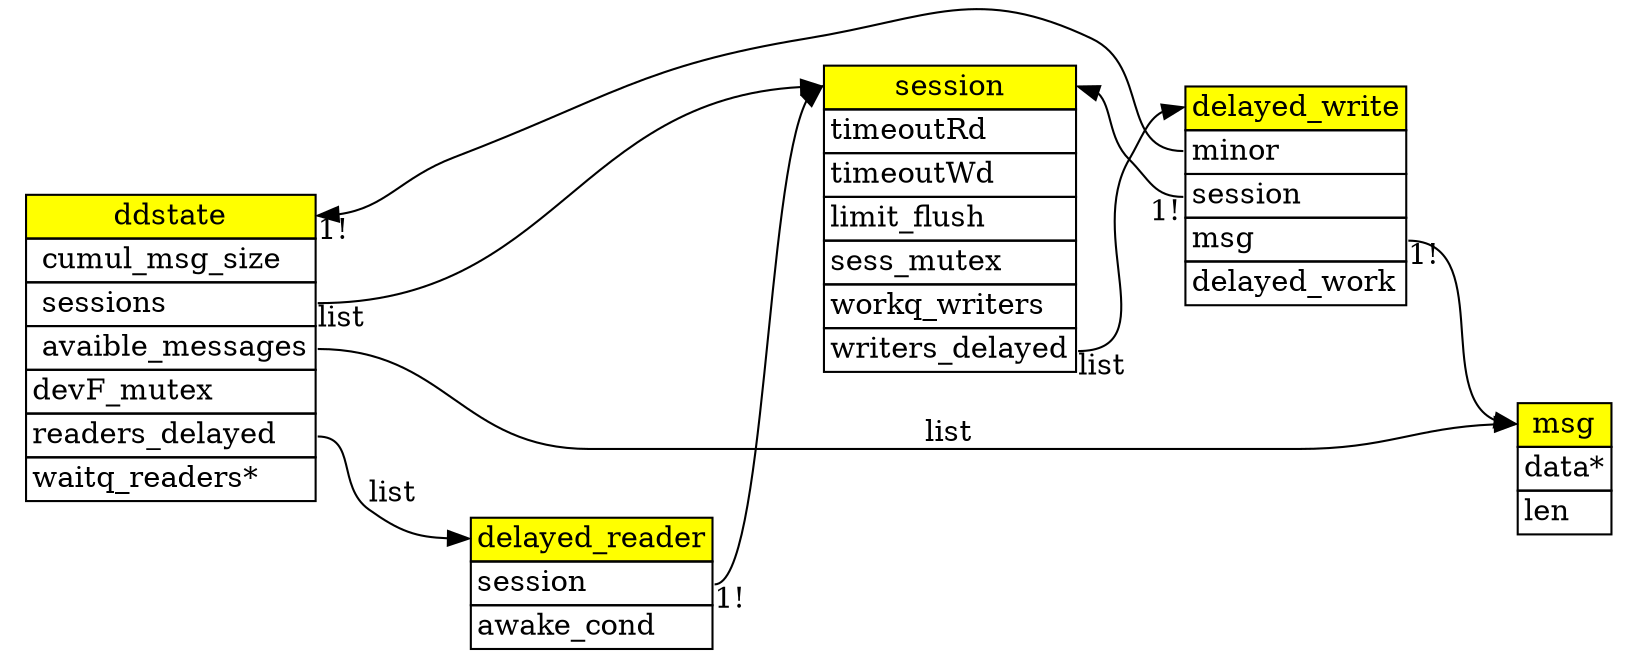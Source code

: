 //Andread Di Iorio
//onthefly build with: dot <name>.dot -Tsvg | display 	(Imagemagick + dot required)

digraph g {

//compound=true	//allow [inter] cluster edges (edge opt lhead<-ltail )

node [shape=plaintext]
graph[ rankdir = "LR" ];	//left to right direction of graph as a GraphAttribute
ddstate [ 
	label = <<table border="0" cellspacing="0" cellborder="1" >
                <tr><td port="ddstate" bgcolor="yellow">ddstate</td></tr>
                <tr><td align="left" port="cumul_msg_size"> cumul_msg_size</td></tr>
                <tr><td align="left" port="session"> sessions</td></tr>
                <tr><td align="left" port="avaible_messages"> avaible_messages</td></tr>
                <tr><td align="left" port="devF_mutex">devF_mutex</td></tr>
		<tr><td align="left" port="readers_delayed">readers_delayed</td></tr>
                <tr><td align="left" port="waitq_readers">waitq_readers*</td></tr>
                </table>>
];
msg[
	label = "<data> data* | <len> len "
	label = <<table border="0" cellspacing="0" cellborder="1" >
                	<tr><td port="msg" bgcolor="yellow" >msg</td></tr>
                	<tr><td align="left" port="data">data*</td></tr>
			<tr><td align="left" port="len">len</td></tr>
                </table>>
];

session[
	label = <<table border="0" cellspacing="0" cellborder="1" >
                	<tr><td bgcolor="yellow" port="session">session</td></tr>
                	<tr><td align="left" port="timeoutRd">timeoutRd </td></tr>
                	<tr><td align="left" port="timeoutWd">timeoutWd </td></tr>
                	<tr><td align="left" port="limit_flush">limit_flush</td></tr>
			<tr><td align="left" port="sess_mutex">sess_mutex</td></tr>
			<tr><td align="left" port="workq_writers">workq_writers</td></tr>
			<tr><td align="left" port="writers_delayed">writers_delayed</td></tr>
                </table>>
];
delayed_write[
	label = <<table border="0" cellspacing="0" cellborder="1" >
                	<tr><td bgcolor="yellow" port="delayed_write">delayed_write</td></tr>
                	<tr><td align="left" port="minor">minor</td></tr>
                	<tr><td align="left" port="session">session</td></tr>
                	<tr><td align="left" port="msg">msg</td></tr>
			<tr><td align="left" port="delayed_work">delayed_work</td></tr>
                </table>>
]
delayed_reader[
	label = <<table border="0" cellspacing="0" cellborder="1" >
                	<tr><td bgcolor="yellow" port="delayed_reader">delayed_reader</td></tr>
                	<tr><td align="left" port="session">session</td></tr>
                	<tr><td align="left" port="awake_cond">awake_cond</td></tr>
                </table>>
]



//links
//minor
ddstate:session-> session:session							[taillabel=list]
ddstate:avaible_messages-> msg:msg 							[label=list]
ddstate:readers_delayed	-> delayed_reader:delayed_reader	[label=list]
//session IO
session:writers_delayed	-> delayed_write:delayed_write		[taillabel=list]
delayed_write:session -> session:session					[taillabel="1!"]
delayed_reader:session -> session:session					[taillabel="1!"]
//delayed ops
delayed_write:msg -> msg:msg								[taillabel="1!"]
delayed_write:minor -> ddstate:ddstate						[headlabel="1!"]

// next node is connected to node 2 & 1; boundary 
//node1 -> { node2 node1 } [dir=both color="red:blue"]	//edge to multiple nodes with bi colored edge


}
